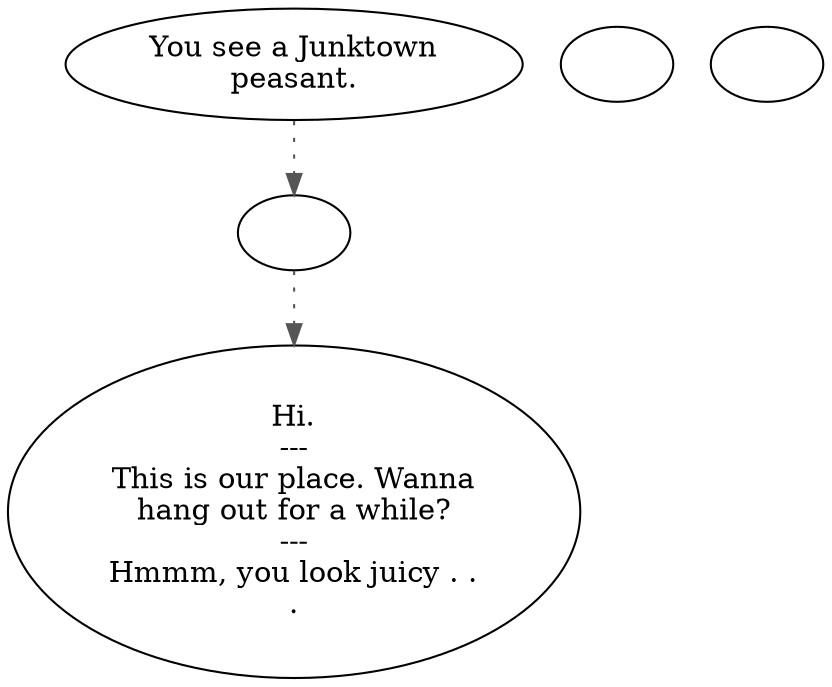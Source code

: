 digraph JTPEASNT {
  "start" [style=filled       fillcolor="#FFFFFF"       color="#000000"]
  "start" -> "do_dialogue" [style=dotted color="#555555"]
  "start" [label="You see a Junktown\npeasant."]
  "do_dialogue" [style=filled       fillcolor="#FFFFFF"       color="#000000"]
  "do_dialogue" -> "guard00" [style=dotted color="#555555"]
  "do_dialogue" [label=""]
  "guard00" [style=filled       fillcolor="#FFFFFF"       color="#000000"]
  "guard00" [label="Hi.\n---\nThis is our place. Wanna\nhang out for a while?\n---\nHmmm, you look juicy . .\n."]
  "first" [style=filled       fillcolor="#FFFFFF"       color="#000000"]
  "first" [label=""]
  "notfirst" [style=filled       fillcolor="#FFFFFF"       color="#000000"]
  "notfirst" [label=""]
}